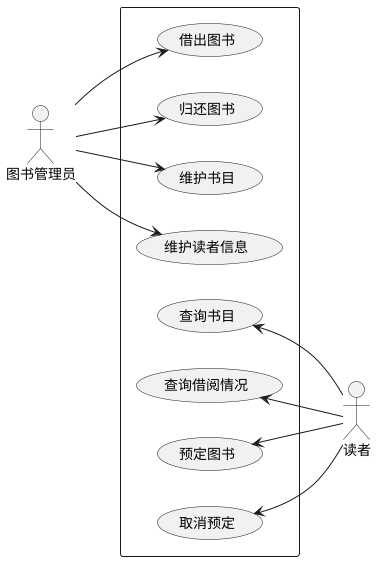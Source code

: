 @startuml
actor 图书管理员 as Admin
actor 读者 as User
left to right direction
rectangle {
  Admin --> (借出图书)
  Admin --> (归还图书)
  Admin --> (维护书目)
  Admin --> (维护读者信息)
  (查询书目) <--  User
  (查询借阅情况) <--  User
  (预定图书) <--  User
  (取消预定) <-- User
}
@enduml